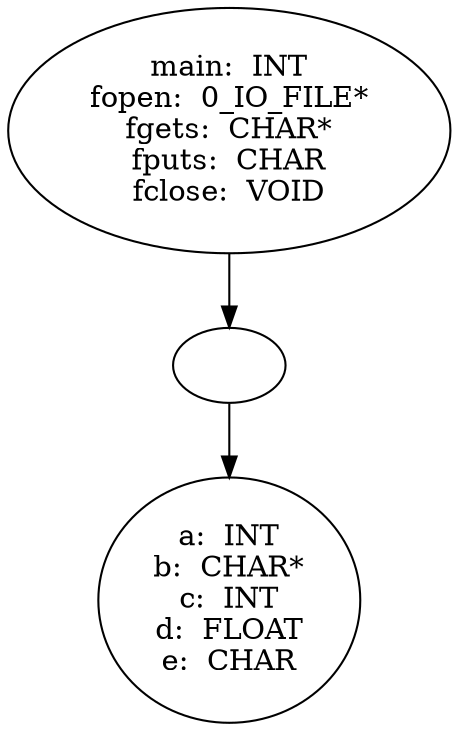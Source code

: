 digraph AST {
  "131770531937200" [label="main:  INT
fopen:  0_IO_FILE*
fgets:  CHAR*
fputs:  CHAR
fclose:  VOID"];
  "131770531937200" -> "131770531926256";
  "131770531926256" [label=""];
  "131770531926256" -> "131770531933456";
  "131770531933456" [label="a:  INT
b:  CHAR*
c:  INT
d:  FLOAT
e:  CHAR"];
}
